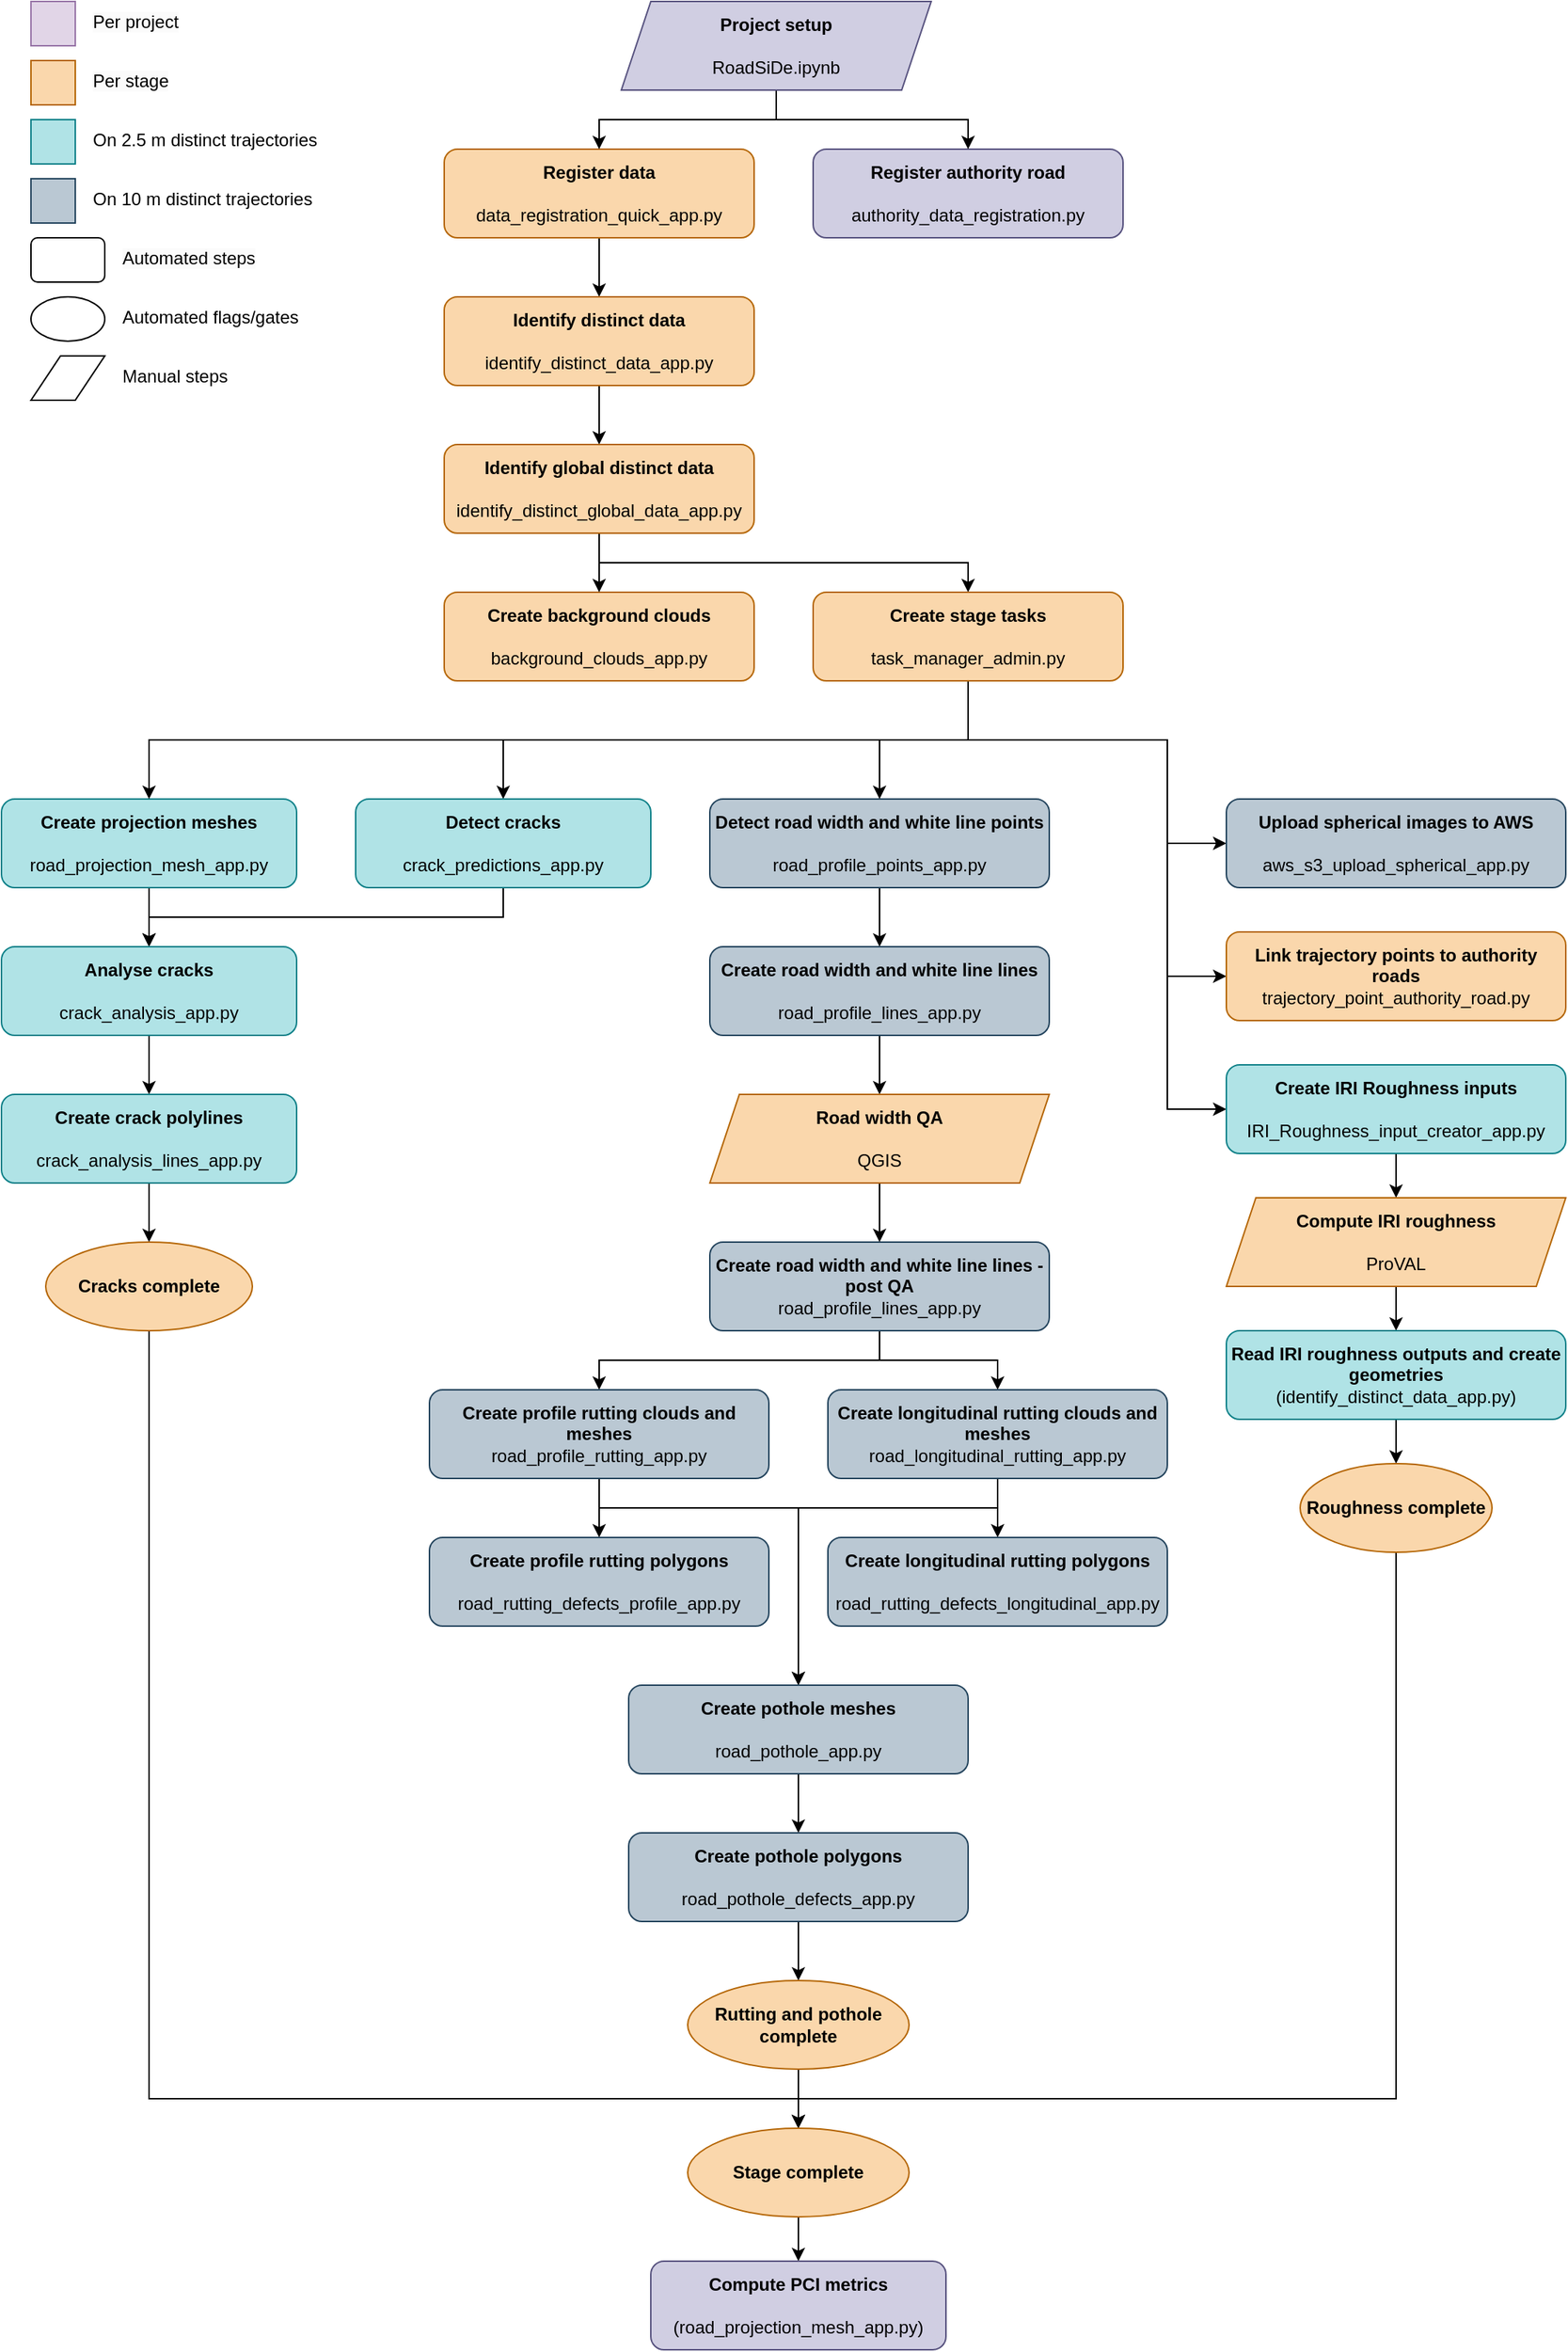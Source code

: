 <mxfile version="26.1.0">
  <diagram id="C5RBs43oDa-KdzZeNtuy" name="Page-1">
    <mxGraphModel dx="972" dy="653" grid="1" gridSize="10" guides="1" tooltips="1" connect="1" arrows="1" fold="1" page="1" pageScale="1" pageWidth="827" pageHeight="1169" math="0" shadow="0">
      <root>
        <mxCell id="WIyWlLk6GJQsqaUBKTNV-0" />
        <mxCell id="WIyWlLk6GJQsqaUBKTNV-1" parent="WIyWlLk6GJQsqaUBKTNV-0" />
        <mxCell id="x0F7mZJArPIpgWNMmodn-14" style="edgeStyle=orthogonalEdgeStyle;rounded=0;orthogonalLoop=1;jettySize=auto;html=1;exitX=0.5;exitY=1;exitDx=0;exitDy=0;entryX=0.5;entryY=0;entryDx=0;entryDy=0;" edge="1" parent="WIyWlLk6GJQsqaUBKTNV-1" source="x0F7mZJArPIpgWNMmodn-0" target="x0F7mZJArPIpgWNMmodn-7">
          <mxGeometry relative="1" as="geometry" />
        </mxCell>
        <mxCell id="x0F7mZJArPIpgWNMmodn-0" value="&lt;b&gt;Register data&lt;br&gt;&lt;/b&gt;&lt;br&gt;data_registration_quick_app.py" style="rounded=1;whiteSpace=wrap;html=1;fillColor=#fad7ac;strokeColor=#b46504;" vertex="1" parent="WIyWlLk6GJQsqaUBKTNV-1">
          <mxGeometry x="320" y="150" width="210" height="60" as="geometry" />
        </mxCell>
        <mxCell id="x0F7mZJArPIpgWNMmodn-2" value="&lt;b&gt;Create background clouds&lt;br&gt;&lt;/b&gt;&lt;br&gt;background_clouds_app.py" style="rounded=1;whiteSpace=wrap;html=1;fillColor=#fad7ac;strokeColor=#b46504;" vertex="1" parent="WIyWlLk6GJQsqaUBKTNV-1">
          <mxGeometry x="320" y="450" width="210" height="60" as="geometry" />
        </mxCell>
        <mxCell id="x0F7mZJArPIpgWNMmodn-31" style="edgeStyle=orthogonalEdgeStyle;rounded=0;orthogonalLoop=1;jettySize=auto;html=1;exitX=0.5;exitY=1;exitDx=0;exitDy=0;entryX=0.5;entryY=0;entryDx=0;entryDy=0;" edge="1" parent="WIyWlLk6GJQsqaUBKTNV-1" source="x0F7mZJArPIpgWNMmodn-3" target="x0F7mZJArPIpgWNMmodn-5">
          <mxGeometry relative="1" as="geometry" />
        </mxCell>
        <mxCell id="x0F7mZJArPIpgWNMmodn-3" value="&lt;b&gt;Detect road width and white line points&lt;br&gt;&lt;/b&gt;&lt;br&gt;road_profile_points_app.py" style="rounded=1;whiteSpace=wrap;html=1;fillColor=#bac8d3;strokeColor=#23445d;" vertex="1" parent="WIyWlLk6GJQsqaUBKTNV-1">
          <mxGeometry x="500" y="590" width="230" height="60" as="geometry" />
        </mxCell>
        <mxCell id="x0F7mZJArPIpgWNMmodn-26" style="edgeStyle=orthogonalEdgeStyle;rounded=0;orthogonalLoop=1;jettySize=auto;html=1;exitX=0.5;exitY=1;exitDx=0;exitDy=0;entryX=0.5;entryY=0;entryDx=0;entryDy=0;" edge="1" parent="WIyWlLk6GJQsqaUBKTNV-1" source="x0F7mZJArPIpgWNMmodn-4" target="x0F7mZJArPIpgWNMmodn-23">
          <mxGeometry relative="1" as="geometry" />
        </mxCell>
        <mxCell id="x0F7mZJArPIpgWNMmodn-4" value="&lt;b&gt;Create projection meshes&lt;br&gt;&lt;/b&gt;&lt;br&gt;road_projection_mesh_app.py" style="rounded=1;whiteSpace=wrap;html=1;fillColor=#b0e3e6;strokeColor=#0e8088;" vertex="1" parent="WIyWlLk6GJQsqaUBKTNV-1">
          <mxGeometry x="20" y="590" width="200" height="60" as="geometry" />
        </mxCell>
        <mxCell id="x0F7mZJArPIpgWNMmodn-83" value="" style="edgeStyle=orthogonalEdgeStyle;rounded=0;orthogonalLoop=1;jettySize=auto;html=1;" edge="1" parent="WIyWlLk6GJQsqaUBKTNV-1" source="x0F7mZJArPIpgWNMmodn-5" target="x0F7mZJArPIpgWNMmodn-81">
          <mxGeometry relative="1" as="geometry" />
        </mxCell>
        <mxCell id="x0F7mZJArPIpgWNMmodn-5" value="&lt;b&gt;Create road width and white line lines&lt;br&gt;&lt;/b&gt;&lt;br&gt;road_profile_lines_app.py" style="rounded=1;whiteSpace=wrap;html=1;fillColor=#bac8d3;strokeColor=#23445d;" vertex="1" parent="WIyWlLk6GJQsqaUBKTNV-1">
          <mxGeometry x="500" y="690" width="230" height="60" as="geometry" />
        </mxCell>
        <mxCell id="x0F7mZJArPIpgWNMmodn-15" style="edgeStyle=orthogonalEdgeStyle;rounded=0;orthogonalLoop=1;jettySize=auto;html=1;exitX=0.5;exitY=1;exitDx=0;exitDy=0;entryX=0.5;entryY=0;entryDx=0;entryDy=0;" edge="1" parent="WIyWlLk6GJQsqaUBKTNV-1" source="x0F7mZJArPIpgWNMmodn-7" target="x0F7mZJArPIpgWNMmodn-10">
          <mxGeometry relative="1" as="geometry" />
        </mxCell>
        <mxCell id="x0F7mZJArPIpgWNMmodn-7" value="&lt;b&gt;Identify distinct data&lt;br&gt;&lt;/b&gt;&lt;br&gt;identify_distinct_data_app.py" style="rounded=1;whiteSpace=wrap;html=1;fillColor=#fad7ac;strokeColor=#b46504;" vertex="1" parent="WIyWlLk6GJQsqaUBKTNV-1">
          <mxGeometry x="320" y="250" width="210" height="60" as="geometry" />
        </mxCell>
        <mxCell id="x0F7mZJArPIpgWNMmodn-8" value="&lt;b&gt;Register authority road&lt;br&gt;&lt;/b&gt;&lt;br&gt;authority_data_registration.py" style="rounded=1;whiteSpace=wrap;html=1;fillColor=#d0cee2;strokeColor=#56517e;" vertex="1" parent="WIyWlLk6GJQsqaUBKTNV-1">
          <mxGeometry x="570" y="150" width="210" height="60" as="geometry" />
        </mxCell>
        <mxCell id="x0F7mZJArPIpgWNMmodn-16" style="edgeStyle=orthogonalEdgeStyle;rounded=0;orthogonalLoop=1;jettySize=auto;html=1;exitX=0.5;exitY=1;exitDx=0;exitDy=0;entryX=0.5;entryY=0;entryDx=0;entryDy=0;" edge="1" parent="WIyWlLk6GJQsqaUBKTNV-1" source="x0F7mZJArPIpgWNMmodn-10" target="x0F7mZJArPIpgWNMmodn-2">
          <mxGeometry relative="1" as="geometry" />
        </mxCell>
        <mxCell id="x0F7mZJArPIpgWNMmodn-18" style="edgeStyle=orthogonalEdgeStyle;rounded=0;orthogonalLoop=1;jettySize=auto;html=1;exitX=0.5;exitY=1;exitDx=0;exitDy=0;entryX=0.5;entryY=0;entryDx=0;entryDy=0;" edge="1" parent="WIyWlLk6GJQsqaUBKTNV-1" source="x0F7mZJArPIpgWNMmodn-10" target="x0F7mZJArPIpgWNMmodn-17">
          <mxGeometry relative="1" as="geometry" />
        </mxCell>
        <mxCell id="x0F7mZJArPIpgWNMmodn-10" value="&lt;b&gt;Identify global distinct data&lt;br&gt;&lt;/b&gt;&lt;br&gt;identify_distinct_global_data_app.py" style="rounded=1;whiteSpace=wrap;html=1;fillColor=#fad7ac;strokeColor=#b46504;" vertex="1" parent="WIyWlLk6GJQsqaUBKTNV-1">
          <mxGeometry x="320" y="350" width="210" height="60" as="geometry" />
        </mxCell>
        <mxCell id="x0F7mZJArPIpgWNMmodn-21" style="edgeStyle=orthogonalEdgeStyle;rounded=0;orthogonalLoop=1;jettySize=auto;html=1;exitX=0.5;exitY=1;exitDx=0;exitDy=0;entryX=0.5;entryY=0;entryDx=0;entryDy=0;" edge="1" parent="WIyWlLk6GJQsqaUBKTNV-1" source="x0F7mZJArPIpgWNMmodn-17" target="x0F7mZJArPIpgWNMmodn-4">
          <mxGeometry relative="1" as="geometry" />
        </mxCell>
        <mxCell id="x0F7mZJArPIpgWNMmodn-25" style="edgeStyle=orthogonalEdgeStyle;rounded=0;orthogonalLoop=1;jettySize=auto;html=1;exitX=0.5;exitY=1;exitDx=0;exitDy=0;entryX=0.5;entryY=0;entryDx=0;entryDy=0;" edge="1" parent="WIyWlLk6GJQsqaUBKTNV-1" source="x0F7mZJArPIpgWNMmodn-17" target="x0F7mZJArPIpgWNMmodn-22">
          <mxGeometry relative="1" as="geometry" />
        </mxCell>
        <mxCell id="x0F7mZJArPIpgWNMmodn-30" style="edgeStyle=orthogonalEdgeStyle;rounded=0;orthogonalLoop=1;jettySize=auto;html=1;exitX=0.5;exitY=1;exitDx=0;exitDy=0;entryX=0.5;entryY=0;entryDx=0;entryDy=0;" edge="1" parent="WIyWlLk6GJQsqaUBKTNV-1" source="x0F7mZJArPIpgWNMmodn-17" target="x0F7mZJArPIpgWNMmodn-3">
          <mxGeometry relative="1" as="geometry" />
        </mxCell>
        <mxCell id="x0F7mZJArPIpgWNMmodn-114" style="edgeStyle=orthogonalEdgeStyle;rounded=0;orthogonalLoop=1;jettySize=auto;html=1;exitX=0.5;exitY=1;exitDx=0;exitDy=0;entryX=0;entryY=0.5;entryDx=0;entryDy=0;" edge="1" parent="WIyWlLk6GJQsqaUBKTNV-1" source="x0F7mZJArPIpgWNMmodn-17" target="x0F7mZJArPIpgWNMmodn-54">
          <mxGeometry relative="1" as="geometry">
            <Array as="points">
              <mxPoint x="675" y="550" />
              <mxPoint x="810" y="550" />
              <mxPoint x="810" y="620" />
            </Array>
          </mxGeometry>
        </mxCell>
        <mxCell id="x0F7mZJArPIpgWNMmodn-115" style="edgeStyle=orthogonalEdgeStyle;rounded=0;orthogonalLoop=1;jettySize=auto;html=1;exitX=0.5;exitY=1;exitDx=0;exitDy=0;entryX=0;entryY=0.5;entryDx=0;entryDy=0;" edge="1" parent="WIyWlLk6GJQsqaUBKTNV-1" source="x0F7mZJArPIpgWNMmodn-17" target="x0F7mZJArPIpgWNMmodn-75">
          <mxGeometry relative="1" as="geometry">
            <Array as="points">
              <mxPoint x="675" y="550" />
              <mxPoint x="810" y="550" />
              <mxPoint x="810" y="710" />
            </Array>
          </mxGeometry>
        </mxCell>
        <mxCell id="x0F7mZJArPIpgWNMmodn-116" style="edgeStyle=orthogonalEdgeStyle;rounded=0;orthogonalLoop=1;jettySize=auto;html=1;exitX=0.5;exitY=1;exitDx=0;exitDy=0;entryX=0;entryY=0.5;entryDx=0;entryDy=0;" edge="1" parent="WIyWlLk6GJQsqaUBKTNV-1" source="x0F7mZJArPIpgWNMmodn-17" target="x0F7mZJArPIpgWNMmodn-77">
          <mxGeometry relative="1" as="geometry">
            <Array as="points">
              <mxPoint x="675" y="550" />
              <mxPoint x="810" y="550" />
              <mxPoint x="810" y="800" />
            </Array>
          </mxGeometry>
        </mxCell>
        <mxCell id="x0F7mZJArPIpgWNMmodn-17" value="&lt;b&gt;Create stage tasks&lt;br&gt;&lt;/b&gt;&lt;br&gt;task_manager_admin.py" style="rounded=1;whiteSpace=wrap;html=1;fillColor=#fad7ac;strokeColor=#b46504;" vertex="1" parent="WIyWlLk6GJQsqaUBKTNV-1">
          <mxGeometry x="570" y="450" width="210" height="60" as="geometry" />
        </mxCell>
        <mxCell id="x0F7mZJArPIpgWNMmodn-27" style="edgeStyle=orthogonalEdgeStyle;rounded=0;orthogonalLoop=1;jettySize=auto;html=1;exitX=0.5;exitY=1;exitDx=0;exitDy=0;entryX=0.5;entryY=0;entryDx=0;entryDy=0;" edge="1" parent="WIyWlLk6GJQsqaUBKTNV-1" source="x0F7mZJArPIpgWNMmodn-22" target="x0F7mZJArPIpgWNMmodn-23">
          <mxGeometry relative="1" as="geometry" />
        </mxCell>
        <mxCell id="x0F7mZJArPIpgWNMmodn-22" value="&lt;b&gt;Detect cracks&lt;br&gt;&lt;/b&gt;&lt;br&gt;crack_predictions_app.py" style="rounded=1;whiteSpace=wrap;html=1;fillColor=#b0e3e6;strokeColor=#0e8088;" vertex="1" parent="WIyWlLk6GJQsqaUBKTNV-1">
          <mxGeometry x="260" y="590" width="200" height="60" as="geometry" />
        </mxCell>
        <mxCell id="x0F7mZJArPIpgWNMmodn-29" style="edgeStyle=orthogonalEdgeStyle;rounded=0;orthogonalLoop=1;jettySize=auto;html=1;exitX=0.5;exitY=1;exitDx=0;exitDy=0;entryX=0.5;entryY=0;entryDx=0;entryDy=0;" edge="1" parent="WIyWlLk6GJQsqaUBKTNV-1" source="x0F7mZJArPIpgWNMmodn-23" target="x0F7mZJArPIpgWNMmodn-24">
          <mxGeometry relative="1" as="geometry" />
        </mxCell>
        <mxCell id="x0F7mZJArPIpgWNMmodn-23" value="&lt;b&gt;Analyse cracks&lt;br&gt;&lt;/b&gt;&lt;br&gt;crack_analysis_app.py" style="rounded=1;whiteSpace=wrap;html=1;fillColor=#b0e3e6;strokeColor=#0e8088;" vertex="1" parent="WIyWlLk6GJQsqaUBKTNV-1">
          <mxGeometry x="20" y="690" width="200" height="60" as="geometry" />
        </mxCell>
        <mxCell id="x0F7mZJArPIpgWNMmodn-72" style="edgeStyle=orthogonalEdgeStyle;rounded=0;orthogonalLoop=1;jettySize=auto;html=1;exitX=0.5;exitY=1;exitDx=0;exitDy=0;entryX=0.5;entryY=0;entryDx=0;entryDy=0;" edge="1" parent="WIyWlLk6GJQsqaUBKTNV-1" source="x0F7mZJArPIpgWNMmodn-24" target="x0F7mZJArPIpgWNMmodn-58">
          <mxGeometry relative="1" as="geometry" />
        </mxCell>
        <mxCell id="x0F7mZJArPIpgWNMmodn-24" value="&lt;b&gt;Create crack polylines&lt;br&gt;&lt;/b&gt;&lt;br&gt;crack_analysis_lines_app.py" style="rounded=1;whiteSpace=wrap;html=1;fillColor=#b0e3e6;strokeColor=#0e8088;" vertex="1" parent="WIyWlLk6GJQsqaUBKTNV-1">
          <mxGeometry x="20" y="790" width="200" height="60" as="geometry" />
        </mxCell>
        <mxCell id="x0F7mZJArPIpgWNMmodn-38" style="edgeStyle=orthogonalEdgeStyle;rounded=0;orthogonalLoop=1;jettySize=auto;html=1;exitX=0.5;exitY=1;exitDx=0;exitDy=0;entryX=0.5;entryY=0;entryDx=0;entryDy=0;" edge="1" parent="WIyWlLk6GJQsqaUBKTNV-1" source="x0F7mZJArPIpgWNMmodn-34" target="x0F7mZJArPIpgWNMmodn-37">
          <mxGeometry relative="1" as="geometry" />
        </mxCell>
        <mxCell id="x0F7mZJArPIpgWNMmodn-40" style="edgeStyle=orthogonalEdgeStyle;rounded=0;orthogonalLoop=1;jettySize=auto;html=1;exitX=0.5;exitY=1;exitDx=0;exitDy=0;entryX=0.5;entryY=0;entryDx=0;entryDy=0;" edge="1" parent="WIyWlLk6GJQsqaUBKTNV-1" source="x0F7mZJArPIpgWNMmodn-34" target="x0F7mZJArPIpgWNMmodn-39">
          <mxGeometry relative="1" as="geometry" />
        </mxCell>
        <mxCell id="x0F7mZJArPIpgWNMmodn-34" value="&lt;b&gt;Create road width and white line lines - post QA&lt;/b&gt;&lt;br&gt;road_profile_lines_app.py" style="rounded=1;whiteSpace=wrap;html=1;fillColor=#bac8d3;strokeColor=#23445d;" vertex="1" parent="WIyWlLk6GJQsqaUBKTNV-1">
          <mxGeometry x="500" y="890" width="230" height="60" as="geometry" />
        </mxCell>
        <mxCell id="x0F7mZJArPIpgWNMmodn-44" style="edgeStyle=orthogonalEdgeStyle;rounded=0;orthogonalLoop=1;jettySize=auto;html=1;exitX=0.5;exitY=1;exitDx=0;exitDy=0;entryX=0.5;entryY=0;entryDx=0;entryDy=0;" edge="1" parent="WIyWlLk6GJQsqaUBKTNV-1" source="x0F7mZJArPIpgWNMmodn-37" target="x0F7mZJArPIpgWNMmodn-41">
          <mxGeometry relative="1" as="geometry" />
        </mxCell>
        <mxCell id="x0F7mZJArPIpgWNMmodn-108" style="edgeStyle=orthogonalEdgeStyle;rounded=0;orthogonalLoop=1;jettySize=auto;html=1;exitX=0.5;exitY=1;exitDx=0;exitDy=0;entryX=0.5;entryY=0;entryDx=0;entryDy=0;" edge="1" parent="WIyWlLk6GJQsqaUBKTNV-1" source="x0F7mZJArPIpgWNMmodn-37" target="x0F7mZJArPIpgWNMmodn-48">
          <mxGeometry relative="1" as="geometry">
            <Array as="points">
              <mxPoint x="425" y="1070" />
              <mxPoint x="560" y="1070" />
            </Array>
          </mxGeometry>
        </mxCell>
        <mxCell id="x0F7mZJArPIpgWNMmodn-37" value="&lt;b&gt;Create profile rutting clouds and meshes&lt;br&gt;&lt;/b&gt;road_profile_rutting_app.py" style="rounded=1;whiteSpace=wrap;html=1;fillColor=#bac8d3;strokeColor=#23445d;" vertex="1" parent="WIyWlLk6GJQsqaUBKTNV-1">
          <mxGeometry x="310" y="990" width="230" height="60" as="geometry" />
        </mxCell>
        <mxCell id="x0F7mZJArPIpgWNMmodn-45" style="edgeStyle=orthogonalEdgeStyle;rounded=0;orthogonalLoop=1;jettySize=auto;html=1;exitX=0.5;exitY=1;exitDx=0;exitDy=0;entryX=0.5;entryY=0;entryDx=0;entryDy=0;" edge="1" parent="WIyWlLk6GJQsqaUBKTNV-1" source="x0F7mZJArPIpgWNMmodn-39" target="x0F7mZJArPIpgWNMmodn-42">
          <mxGeometry relative="1" as="geometry" />
        </mxCell>
        <mxCell id="x0F7mZJArPIpgWNMmodn-111" style="edgeStyle=orthogonalEdgeStyle;rounded=0;orthogonalLoop=1;jettySize=auto;html=1;exitX=0.5;exitY=1;exitDx=0;exitDy=0;entryX=0.5;entryY=0;entryDx=0;entryDy=0;" edge="1" parent="WIyWlLk6GJQsqaUBKTNV-1" source="x0F7mZJArPIpgWNMmodn-39" target="x0F7mZJArPIpgWNMmodn-48">
          <mxGeometry relative="1" as="geometry">
            <Array as="points">
              <mxPoint x="695" y="1070" />
              <mxPoint x="560" y="1070" />
            </Array>
          </mxGeometry>
        </mxCell>
        <mxCell id="x0F7mZJArPIpgWNMmodn-39" value="&lt;b&gt;Create longitudinal rutting clouds and meshes&lt;/b&gt;&lt;b&gt;&lt;br&gt;&lt;/b&gt;road_longitudinal_rutting_app.py" style="rounded=1;whiteSpace=wrap;html=1;fillColor=#bac8d3;strokeColor=#23445d;" vertex="1" parent="WIyWlLk6GJQsqaUBKTNV-1">
          <mxGeometry x="580" y="990" width="230" height="60" as="geometry" />
        </mxCell>
        <mxCell id="x0F7mZJArPIpgWNMmodn-41" value="&lt;b&gt;Create profile rutting polygons&lt;br&gt;&lt;br&gt;&lt;/b&gt;road_rutting_defects_profile_app.py" style="rounded=1;whiteSpace=wrap;html=1;fillColor=#bac8d3;strokeColor=#23445d;" vertex="1" parent="WIyWlLk6GJQsqaUBKTNV-1">
          <mxGeometry x="310" y="1090" width="230" height="60" as="geometry" />
        </mxCell>
        <mxCell id="x0F7mZJArPIpgWNMmodn-42" value="&lt;b&gt;Create longitudinal rutting polygons&lt;br&gt;&lt;br&gt;&lt;/b&gt;road_rutting_defects_longitudinal_app.py" style="rounded=1;whiteSpace=wrap;html=1;fillColor=#bac8d3;strokeColor=#23445d;" vertex="1" parent="WIyWlLk6GJQsqaUBKTNV-1">
          <mxGeometry x="580" y="1090" width="230" height="60" as="geometry" />
        </mxCell>
        <mxCell id="x0F7mZJArPIpgWNMmodn-53" style="edgeStyle=orthogonalEdgeStyle;rounded=0;orthogonalLoop=1;jettySize=auto;html=1;exitX=0.5;exitY=1;exitDx=0;exitDy=0;entryX=0.5;entryY=0;entryDx=0;entryDy=0;" edge="1" parent="WIyWlLk6GJQsqaUBKTNV-1" source="x0F7mZJArPIpgWNMmodn-48" target="x0F7mZJArPIpgWNMmodn-52">
          <mxGeometry relative="1" as="geometry" />
        </mxCell>
        <mxCell id="x0F7mZJArPIpgWNMmodn-48" value="&lt;b&gt;Create pothole meshes&lt;br&gt;&lt;br&gt;&lt;/b&gt;road_pothole_app.py" style="rounded=1;whiteSpace=wrap;html=1;fillColor=#bac8d3;strokeColor=#23445d;" vertex="1" parent="WIyWlLk6GJQsqaUBKTNV-1">
          <mxGeometry x="445" y="1190" width="230" height="60" as="geometry" />
        </mxCell>
        <mxCell id="x0F7mZJArPIpgWNMmodn-74" style="edgeStyle=orthogonalEdgeStyle;rounded=0;orthogonalLoop=1;jettySize=auto;html=1;exitX=0.5;exitY=1;exitDx=0;exitDy=0;entryX=0.5;entryY=0;entryDx=0;entryDy=0;" edge="1" parent="WIyWlLk6GJQsqaUBKTNV-1" source="x0F7mZJArPIpgWNMmodn-52" target="x0F7mZJArPIpgWNMmodn-73">
          <mxGeometry relative="1" as="geometry" />
        </mxCell>
        <mxCell id="x0F7mZJArPIpgWNMmodn-52" value="&lt;b&gt;Create pothole polygons&lt;br&gt;&lt;br&gt;&lt;/b&gt;road_pothole_defects_app.py" style="rounded=1;whiteSpace=wrap;html=1;fillColor=#bac8d3;strokeColor=#23445d;" vertex="1" parent="WIyWlLk6GJQsqaUBKTNV-1">
          <mxGeometry x="445" y="1290" width="230" height="60" as="geometry" />
        </mxCell>
        <mxCell id="x0F7mZJArPIpgWNMmodn-54" value="&lt;b&gt;Upload spherical images to AWS&lt;br&gt;&lt;/b&gt;&lt;br&gt;aws_s3_upload_spherical_app.py" style="rounded=1;whiteSpace=wrap;html=1;fillColor=#bac8d3;strokeColor=#23445d;" vertex="1" parent="WIyWlLk6GJQsqaUBKTNV-1">
          <mxGeometry x="850" y="590" width="230" height="60" as="geometry" />
        </mxCell>
        <mxCell id="x0F7mZJArPIpgWNMmodn-113" style="edgeStyle=orthogonalEdgeStyle;rounded=0;orthogonalLoop=1;jettySize=auto;html=1;exitX=0.5;exitY=1;exitDx=0;exitDy=0;entryX=0.5;entryY=0;entryDx=0;entryDy=0;" edge="1" parent="WIyWlLk6GJQsqaUBKTNV-1" source="x0F7mZJArPIpgWNMmodn-58" target="x0F7mZJArPIpgWNMmodn-91">
          <mxGeometry relative="1" as="geometry">
            <Array as="points">
              <mxPoint x="120" y="1470" />
              <mxPoint x="560" y="1470" />
            </Array>
          </mxGeometry>
        </mxCell>
        <mxCell id="x0F7mZJArPIpgWNMmodn-58" value="&lt;b&gt;Cracks complete&lt;/b&gt;" style="ellipse;whiteSpace=wrap;html=1;fillColor=#fad7ac;strokeColor=#b46504;" vertex="1" parent="WIyWlLk6GJQsqaUBKTNV-1">
          <mxGeometry x="50" y="890" width="140" height="60" as="geometry" />
        </mxCell>
        <mxCell id="x0F7mZJArPIpgWNMmodn-60" value="" style="rounded=1;whiteSpace=wrap;html=1;" vertex="1" parent="WIyWlLk6GJQsqaUBKTNV-1">
          <mxGeometry x="40" y="210" width="50" height="30" as="geometry" />
        </mxCell>
        <mxCell id="x0F7mZJArPIpgWNMmodn-63" value="&lt;span style=&quot;color: rgb(0, 0, 0); font-family: Helvetica; font-size: 12px; font-style: normal; font-variant-ligatures: normal; font-variant-caps: normal; font-weight: 400; letter-spacing: normal; orphans: 2; text-align: center; text-indent: 0px; text-transform: none; widows: 2; word-spacing: 0px; -webkit-text-stroke-width: 0px; white-space: normal; background-color: rgb(251, 251, 251); text-decoration-thickness: initial; text-decoration-style: initial; text-decoration-color: initial; float: none; display: inline !important;&quot;&gt;Per stage&lt;/span&gt;" style="text;whiteSpace=wrap;html=1;" vertex="1" parent="WIyWlLk6GJQsqaUBKTNV-1">
          <mxGeometry x="80" y="90" width="130" height="30" as="geometry" />
        </mxCell>
        <mxCell id="x0F7mZJArPIpgWNMmodn-64" value="" style="rounded=0;whiteSpace=wrap;html=1;fillColor=#e1d5e7;strokeColor=#9673a6;" vertex="1" parent="WIyWlLk6GJQsqaUBKTNV-1">
          <mxGeometry x="40" y="50" width="30" height="30" as="geometry" />
        </mxCell>
        <mxCell id="x0F7mZJArPIpgWNMmodn-65" value="" style="rounded=0;whiteSpace=wrap;html=1;fillColor=#fad7ac;strokeColor=#b46504;" vertex="1" parent="WIyWlLk6GJQsqaUBKTNV-1">
          <mxGeometry x="40" y="90" width="30" height="30" as="geometry" />
        </mxCell>
        <mxCell id="x0F7mZJArPIpgWNMmodn-67" value="&lt;span style=&quot;color: rgb(0, 0, 0); font-family: Helvetica; font-size: 12px; font-style: normal; font-variant-ligatures: normal; font-variant-caps: normal; font-weight: 400; letter-spacing: normal; orphans: 2; text-align: center; text-indent: 0px; text-transform: none; widows: 2; word-spacing: 0px; -webkit-text-stroke-width: 0px; white-space: normal; background-color: rgb(251, 251, 251); text-decoration-thickness: initial; text-decoration-style: initial; text-decoration-color: initial; float: none; display: inline !important;&quot;&gt;Per project&lt;/span&gt;" style="text;whiteSpace=wrap;html=1;" vertex="1" parent="WIyWlLk6GJQsqaUBKTNV-1">
          <mxGeometry x="80" y="50" width="130" height="30" as="geometry" />
        </mxCell>
        <mxCell id="x0F7mZJArPIpgWNMmodn-68" value="" style="ellipse;whiteSpace=wrap;html=1;" vertex="1" parent="WIyWlLk6GJQsqaUBKTNV-1">
          <mxGeometry x="40" y="250" width="50" height="30" as="geometry" />
        </mxCell>
        <mxCell id="x0F7mZJArPIpgWNMmodn-69" value="&lt;span style=&quot;color: rgb(0, 0, 0); font-family: Helvetica; font-size: 12px; font-style: normal; font-variant-ligatures: normal; font-variant-caps: normal; font-weight: 400; letter-spacing: normal; orphans: 2; text-align: center; text-indent: 0px; text-transform: none; widows: 2; word-spacing: 0px; -webkit-text-stroke-width: 0px; white-space: normal; background-color: rgb(251, 251, 251); text-decoration-thickness: initial; text-decoration-style: initial; text-decoration-color: initial; float: none; display: inline !important;&quot;&gt;Automated steps&lt;/span&gt;" style="text;whiteSpace=wrap;html=1;" vertex="1" parent="WIyWlLk6GJQsqaUBKTNV-1">
          <mxGeometry x="100" y="210" width="130" height="30" as="geometry" />
        </mxCell>
        <mxCell id="x0F7mZJArPIpgWNMmodn-71" value="Automated flags/gates" style="text;whiteSpace=wrap;html=1;" vertex="1" parent="WIyWlLk6GJQsqaUBKTNV-1">
          <mxGeometry x="100" y="250" width="130" height="30" as="geometry" />
        </mxCell>
        <mxCell id="x0F7mZJArPIpgWNMmodn-97" value="" style="edgeStyle=orthogonalEdgeStyle;rounded=0;orthogonalLoop=1;jettySize=auto;html=1;" edge="1" parent="WIyWlLk6GJQsqaUBKTNV-1" source="x0F7mZJArPIpgWNMmodn-73" target="x0F7mZJArPIpgWNMmodn-91">
          <mxGeometry relative="1" as="geometry" />
        </mxCell>
        <mxCell id="x0F7mZJArPIpgWNMmodn-73" value="&lt;b&gt;Rutting and pothole complete&lt;/b&gt;" style="ellipse;whiteSpace=wrap;html=1;fillColor=#fad7ac;strokeColor=#b46504;" vertex="1" parent="WIyWlLk6GJQsqaUBKTNV-1">
          <mxGeometry x="485" y="1390" width="150" height="60" as="geometry" />
        </mxCell>
        <mxCell id="x0F7mZJArPIpgWNMmodn-75" value="&lt;b&gt;Link trajectory points to authority &lt;br&gt;roads&lt;/b&gt;&lt;br&gt;trajectory_point_authority_road.py" style="rounded=1;whiteSpace=wrap;html=1;fillColor=#fad7ac;strokeColor=#b46504;" vertex="1" parent="WIyWlLk6GJQsqaUBKTNV-1">
          <mxGeometry x="850" y="680" width="230" height="60" as="geometry" />
        </mxCell>
        <mxCell id="x0F7mZJArPIpgWNMmodn-86" style="edgeStyle=orthogonalEdgeStyle;rounded=0;orthogonalLoop=1;jettySize=auto;html=1;exitX=0.5;exitY=1;exitDx=0;exitDy=0;entryX=0.5;entryY=0;entryDx=0;entryDy=0;" edge="1" parent="WIyWlLk6GJQsqaUBKTNV-1" source="x0F7mZJArPIpgWNMmodn-77" target="x0F7mZJArPIpgWNMmodn-85">
          <mxGeometry relative="1" as="geometry" />
        </mxCell>
        <mxCell id="x0F7mZJArPIpgWNMmodn-77" value="&lt;b&gt;Create IRI Roughness inputs&lt;br&gt;&lt;br&gt;&lt;/b&gt;IRI_Roughness_input_creator_app.py" style="rounded=1;whiteSpace=wrap;html=1;fillColor=#b0e3e6;strokeColor=#0e8088;" vertex="1" parent="WIyWlLk6GJQsqaUBKTNV-1">
          <mxGeometry x="850" y="770" width="230" height="60" as="geometry" />
        </mxCell>
        <mxCell id="x0F7mZJArPIpgWNMmodn-78" value="" style="shape=parallelogram;perimeter=parallelogramPerimeter;whiteSpace=wrap;html=1;fixedSize=1;" vertex="1" parent="WIyWlLk6GJQsqaUBKTNV-1">
          <mxGeometry x="40" y="290" width="50" height="30" as="geometry" />
        </mxCell>
        <mxCell id="x0F7mZJArPIpgWNMmodn-79" value="Manual steps" style="text;whiteSpace=wrap;html=1;" vertex="1" parent="WIyWlLk6GJQsqaUBKTNV-1">
          <mxGeometry x="100" y="290" width="130" height="30" as="geometry" />
        </mxCell>
        <mxCell id="x0F7mZJArPIpgWNMmodn-106" value="" style="edgeStyle=orthogonalEdgeStyle;rounded=0;orthogonalLoop=1;jettySize=auto;html=1;" edge="1" parent="WIyWlLk6GJQsqaUBKTNV-1" source="x0F7mZJArPIpgWNMmodn-81" target="x0F7mZJArPIpgWNMmodn-34">
          <mxGeometry relative="1" as="geometry" />
        </mxCell>
        <mxCell id="x0F7mZJArPIpgWNMmodn-81" value="&lt;b&gt;Road width QA&lt;/b&gt;&lt;br&gt;&lt;br&gt;QGIS" style="shape=parallelogram;perimeter=parallelogramPerimeter;whiteSpace=wrap;html=1;fixedSize=1;fillColor=#fad7ac;strokeColor=#b46504;" vertex="1" parent="WIyWlLk6GJQsqaUBKTNV-1">
          <mxGeometry x="500" y="790" width="230" height="60" as="geometry" />
        </mxCell>
        <mxCell id="x0F7mZJArPIpgWNMmodn-88" style="edgeStyle=orthogonalEdgeStyle;rounded=0;orthogonalLoop=1;jettySize=auto;html=1;exitX=0.5;exitY=1;exitDx=0;exitDy=0;entryX=0.5;entryY=0;entryDx=0;entryDy=0;" edge="1" parent="WIyWlLk6GJQsqaUBKTNV-1" source="x0F7mZJArPIpgWNMmodn-85" target="x0F7mZJArPIpgWNMmodn-87">
          <mxGeometry relative="1" as="geometry" />
        </mxCell>
        <mxCell id="x0F7mZJArPIpgWNMmodn-85" value="&lt;b&gt;Compute IRI roughness&lt;br&gt;&lt;/b&gt;&lt;br&gt;ProVAL" style="shape=parallelogram;perimeter=parallelogramPerimeter;whiteSpace=wrap;html=1;fixedSize=1;fillColor=#fad7ac;strokeColor=#b46504;" vertex="1" parent="WIyWlLk6GJQsqaUBKTNV-1">
          <mxGeometry x="850" y="860" width="230" height="60" as="geometry" />
        </mxCell>
        <mxCell id="x0F7mZJArPIpgWNMmodn-90" value="" style="edgeStyle=orthogonalEdgeStyle;rounded=0;orthogonalLoop=1;jettySize=auto;html=1;" edge="1" parent="WIyWlLk6GJQsqaUBKTNV-1" source="x0F7mZJArPIpgWNMmodn-87" target="x0F7mZJArPIpgWNMmodn-89">
          <mxGeometry relative="1" as="geometry" />
        </mxCell>
        <mxCell id="x0F7mZJArPIpgWNMmodn-87" value="&lt;b&gt;Read IRI roughness outputs and create geometries&lt;br&gt;&lt;/b&gt;(identify_distinct_data_app.py)" style="rounded=1;whiteSpace=wrap;html=1;fillColor=#b0e3e6;strokeColor=#0e8088;" vertex="1" parent="WIyWlLk6GJQsqaUBKTNV-1">
          <mxGeometry x="850" y="950" width="230" height="60" as="geometry" />
        </mxCell>
        <mxCell id="x0F7mZJArPIpgWNMmodn-107" style="edgeStyle=orthogonalEdgeStyle;rounded=0;orthogonalLoop=1;jettySize=auto;html=1;exitX=0.5;exitY=1;exitDx=0;exitDy=0;entryX=0.5;entryY=0;entryDx=0;entryDy=0;" edge="1" parent="WIyWlLk6GJQsqaUBKTNV-1" source="x0F7mZJArPIpgWNMmodn-89" target="x0F7mZJArPIpgWNMmodn-91">
          <mxGeometry relative="1" as="geometry">
            <Array as="points">
              <mxPoint x="965" y="1470" />
              <mxPoint x="560" y="1470" />
            </Array>
          </mxGeometry>
        </mxCell>
        <mxCell id="x0F7mZJArPIpgWNMmodn-89" value="&lt;b&gt;Roughness complete&lt;/b&gt;" style="ellipse;whiteSpace=wrap;html=1;fillColor=#fad7ac;strokeColor=#b46504;" vertex="1" parent="WIyWlLk6GJQsqaUBKTNV-1">
          <mxGeometry x="900" y="1040" width="130" height="60" as="geometry" />
        </mxCell>
        <mxCell id="x0F7mZJArPIpgWNMmodn-100" value="" style="edgeStyle=orthogonalEdgeStyle;rounded=0;orthogonalLoop=1;jettySize=auto;html=1;" edge="1" parent="WIyWlLk6GJQsqaUBKTNV-1" source="x0F7mZJArPIpgWNMmodn-91" target="x0F7mZJArPIpgWNMmodn-96">
          <mxGeometry relative="1" as="geometry" />
        </mxCell>
        <mxCell id="x0F7mZJArPIpgWNMmodn-91" value="&lt;b&gt;Stage complete&lt;/b&gt;" style="ellipse;whiteSpace=wrap;html=1;fillColor=#fad7ac;strokeColor=#b46504;" vertex="1" parent="WIyWlLk6GJQsqaUBKTNV-1">
          <mxGeometry x="485" y="1490" width="150" height="60" as="geometry" />
        </mxCell>
        <mxCell id="x0F7mZJArPIpgWNMmodn-96" value="&lt;b&gt;Compute PCI metrics&lt;br&gt;&lt;/b&gt;&lt;br&gt;(road_projection_mesh_app.py)" style="rounded=1;whiteSpace=wrap;html=1;fillColor=#d0cee2;strokeColor=#56517e;" vertex="1" parent="WIyWlLk6GJQsqaUBKTNV-1">
          <mxGeometry x="460" y="1580" width="200" height="60" as="geometry" />
        </mxCell>
        <mxCell id="x0F7mZJArPIpgWNMmodn-102" style="edgeStyle=orthogonalEdgeStyle;rounded=0;orthogonalLoop=1;jettySize=auto;html=1;exitX=0.5;exitY=1;exitDx=0;exitDy=0;entryX=0.5;entryY=0;entryDx=0;entryDy=0;" edge="1" parent="WIyWlLk6GJQsqaUBKTNV-1" source="x0F7mZJArPIpgWNMmodn-101" target="x0F7mZJArPIpgWNMmodn-8">
          <mxGeometry relative="1" as="geometry" />
        </mxCell>
        <mxCell id="x0F7mZJArPIpgWNMmodn-103" style="edgeStyle=orthogonalEdgeStyle;rounded=0;orthogonalLoop=1;jettySize=auto;html=1;exitX=0.5;exitY=1;exitDx=0;exitDy=0;entryX=0.5;entryY=0;entryDx=0;entryDy=0;" edge="1" parent="WIyWlLk6GJQsqaUBKTNV-1" source="x0F7mZJArPIpgWNMmodn-101" target="x0F7mZJArPIpgWNMmodn-0">
          <mxGeometry relative="1" as="geometry" />
        </mxCell>
        <mxCell id="x0F7mZJArPIpgWNMmodn-101" value="&lt;b&gt;Project setup&lt;/b&gt;&lt;br&gt;&lt;br&gt;RoadSiDe.ipynb" style="shape=parallelogram;perimeter=parallelogramPerimeter;whiteSpace=wrap;html=1;fixedSize=1;fillColor=#d0cee2;strokeColor=#56517e;" vertex="1" parent="WIyWlLk6GJQsqaUBKTNV-1">
          <mxGeometry x="440" y="50" width="210" height="60" as="geometry" />
        </mxCell>
        <mxCell id="x0F7mZJArPIpgWNMmodn-117" value="&lt;div style=&quot;text-align: center;&quot;&gt;On 2.5 m distinct trajectories&lt;/div&gt;" style="text;whiteSpace=wrap;html=1;" vertex="1" parent="WIyWlLk6GJQsqaUBKTNV-1">
          <mxGeometry x="80" y="130" width="170" height="30" as="geometry" />
        </mxCell>
        <mxCell id="x0F7mZJArPIpgWNMmodn-118" value="" style="rounded=0;whiteSpace=wrap;html=1;fillColor=#b0e3e6;strokeColor=#0e8088;" vertex="1" parent="WIyWlLk6GJQsqaUBKTNV-1">
          <mxGeometry x="40" y="130" width="30" height="30" as="geometry" />
        </mxCell>
        <mxCell id="x0F7mZJArPIpgWNMmodn-119" value="&lt;span style=&quot;text-align: center;&quot;&gt;On 10 m distinct trajectories&lt;/span&gt;" style="text;whiteSpace=wrap;html=1;" vertex="1" parent="WIyWlLk6GJQsqaUBKTNV-1">
          <mxGeometry x="80" y="170" width="160" height="30" as="geometry" />
        </mxCell>
        <mxCell id="x0F7mZJArPIpgWNMmodn-120" value="" style="rounded=0;whiteSpace=wrap;html=1;fillColor=#bac8d3;strokeColor=#23445d;" vertex="1" parent="WIyWlLk6GJQsqaUBKTNV-1">
          <mxGeometry x="40" y="170" width="30" height="30" as="geometry" />
        </mxCell>
      </root>
    </mxGraphModel>
  </diagram>
</mxfile>
